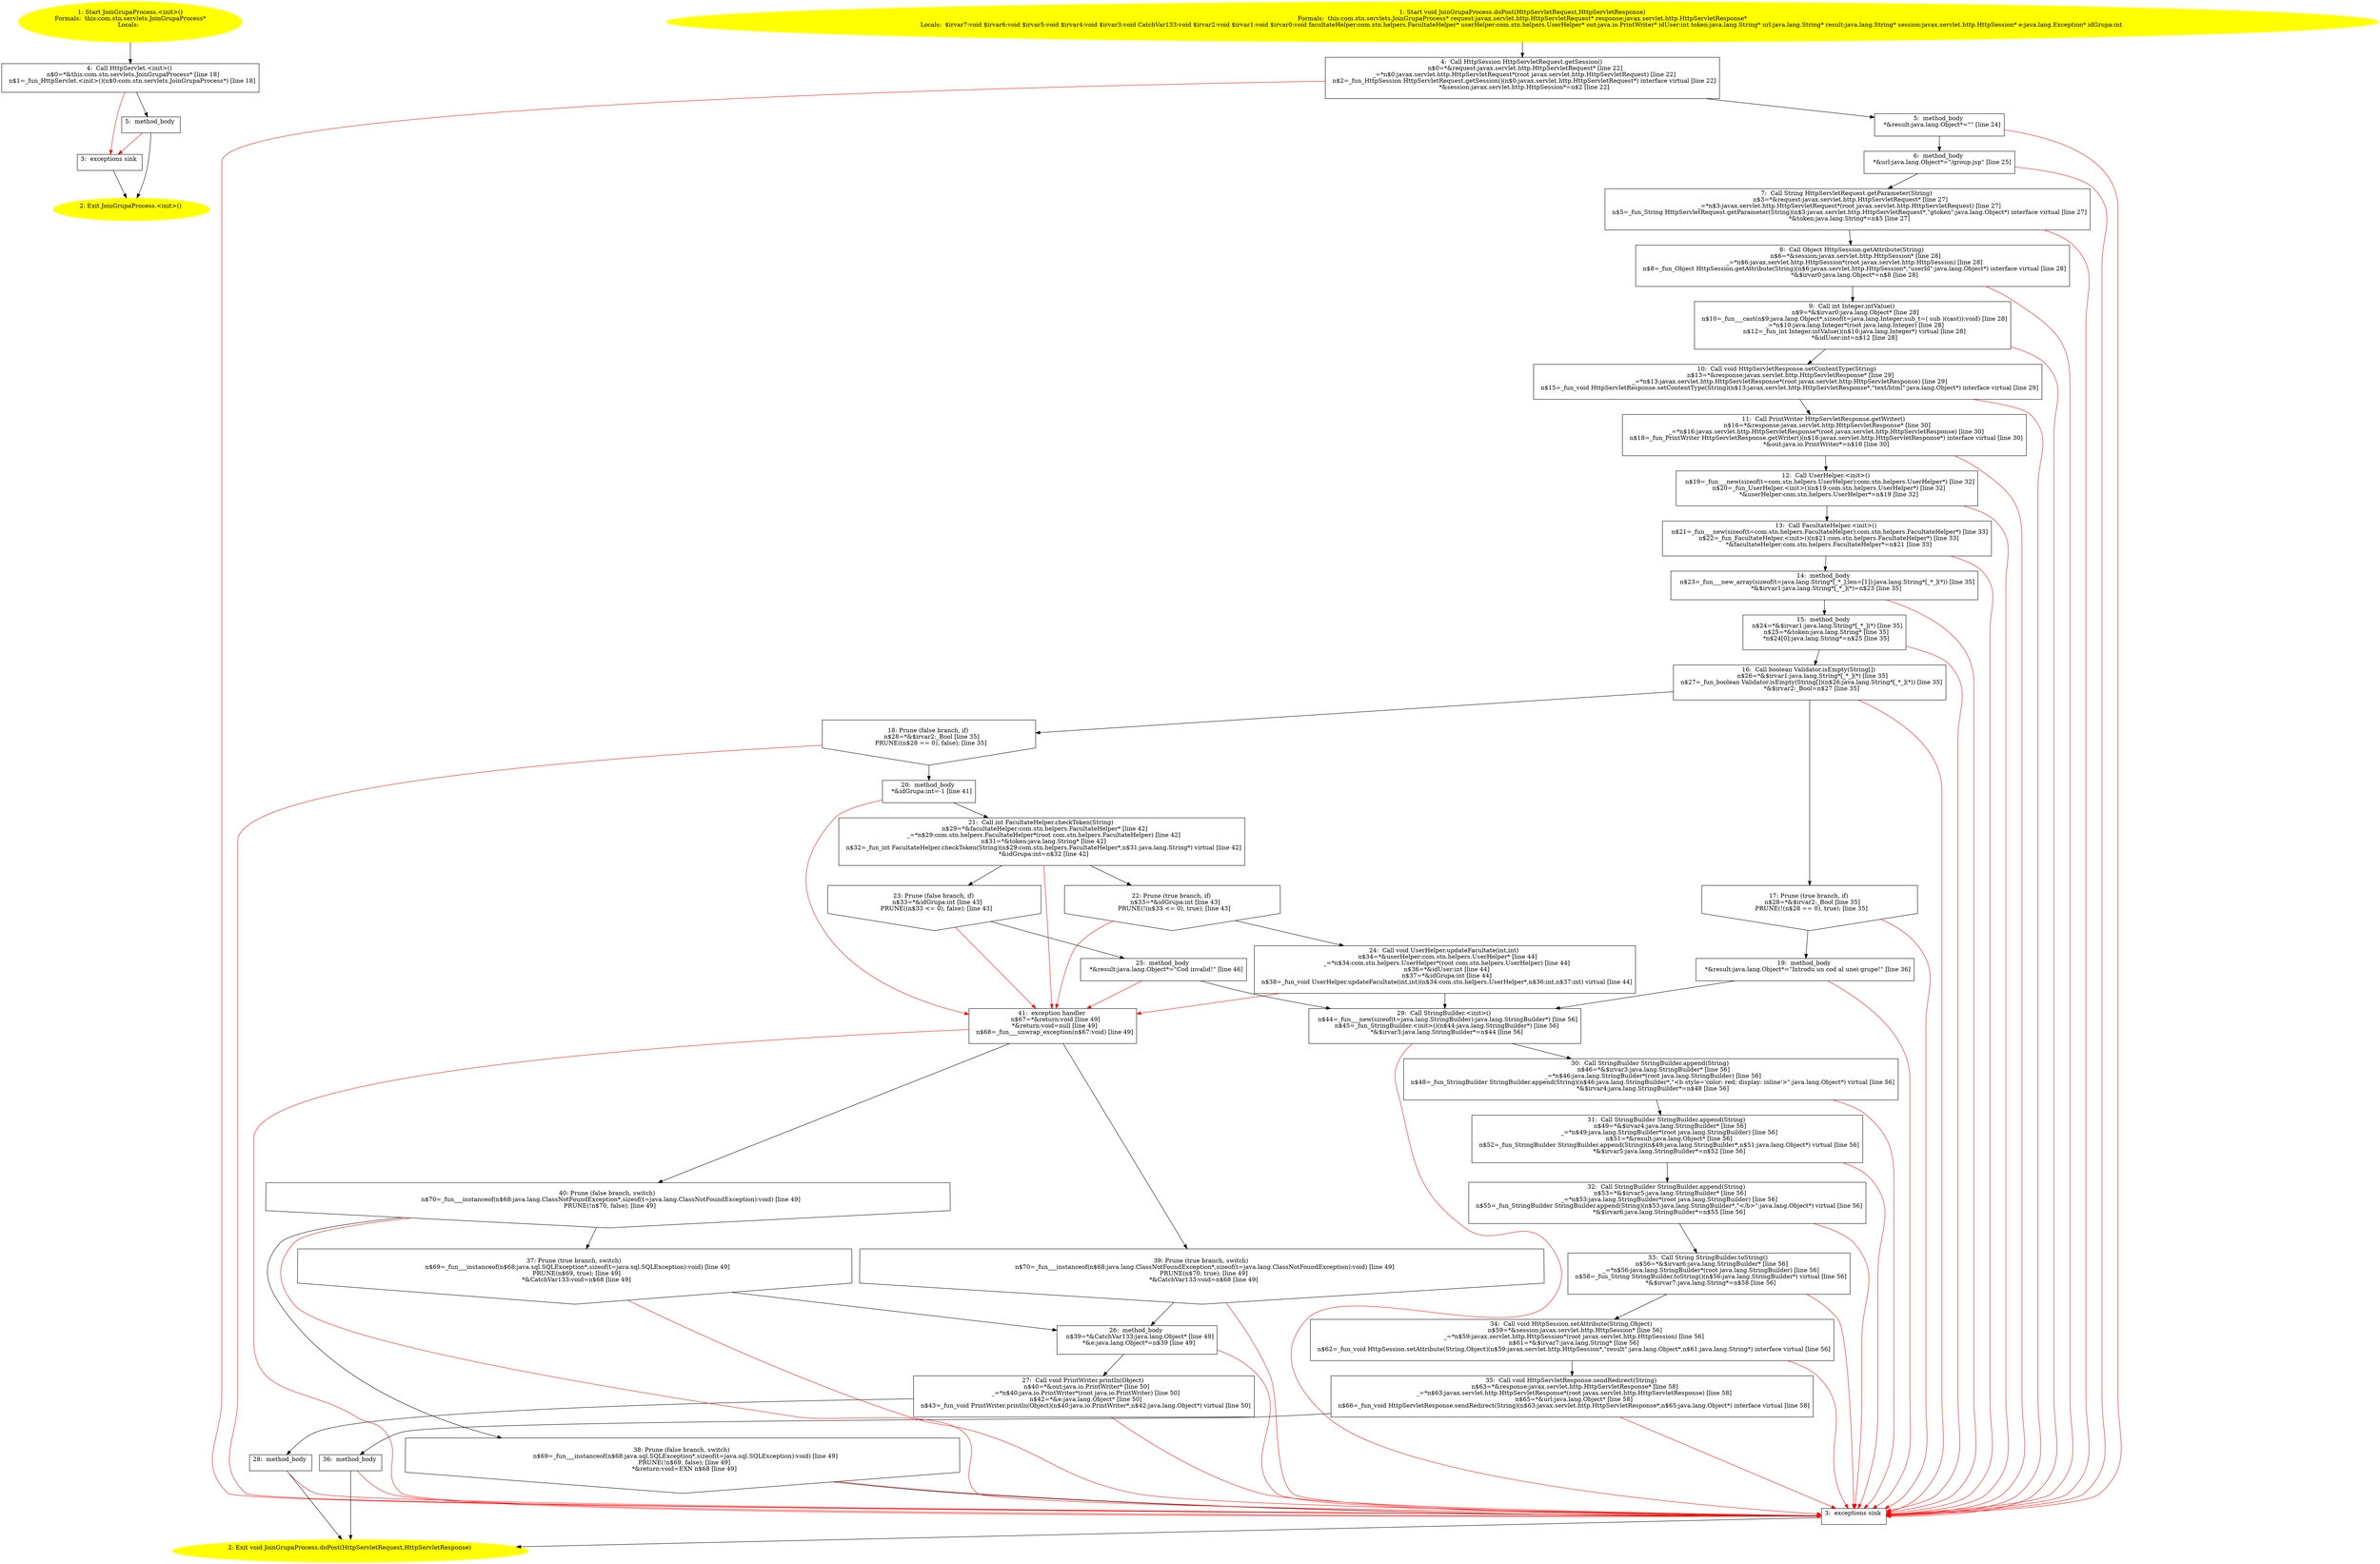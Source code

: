 /* @generated */
digraph cfg {
"com.stn.servlets.JoinGrupaProcess.<init>().9722dc19d4a2c9760e8699258b8330ee_1" [label="1: Start JoinGrupaProcess.<init>()\nFormals:  this:com.stn.servlets.JoinGrupaProcess*\nLocals:  \n  " color=yellow style=filled]
	

	 "com.stn.servlets.JoinGrupaProcess.<init>().9722dc19d4a2c9760e8699258b8330ee_1" -> "com.stn.servlets.JoinGrupaProcess.<init>().9722dc19d4a2c9760e8699258b8330ee_4" ;
"com.stn.servlets.JoinGrupaProcess.<init>().9722dc19d4a2c9760e8699258b8330ee_2" [label="2: Exit JoinGrupaProcess.<init>() \n  " color=yellow style=filled]
	

"com.stn.servlets.JoinGrupaProcess.<init>().9722dc19d4a2c9760e8699258b8330ee_3" [label="3:  exceptions sink \n  " shape="box"]
	

	 "com.stn.servlets.JoinGrupaProcess.<init>().9722dc19d4a2c9760e8699258b8330ee_3" -> "com.stn.servlets.JoinGrupaProcess.<init>().9722dc19d4a2c9760e8699258b8330ee_2" ;
"com.stn.servlets.JoinGrupaProcess.<init>().9722dc19d4a2c9760e8699258b8330ee_4" [label="4:  Call HttpServlet.<init>() \n   n$0=*&this:com.stn.servlets.JoinGrupaProcess* [line 18]\n  n$1=_fun_HttpServlet.<init>()(n$0:com.stn.servlets.JoinGrupaProcess*) [line 18]\n " shape="box"]
	

	 "com.stn.servlets.JoinGrupaProcess.<init>().9722dc19d4a2c9760e8699258b8330ee_4" -> "com.stn.servlets.JoinGrupaProcess.<init>().9722dc19d4a2c9760e8699258b8330ee_5" ;
	 "com.stn.servlets.JoinGrupaProcess.<init>().9722dc19d4a2c9760e8699258b8330ee_4" -> "com.stn.servlets.JoinGrupaProcess.<init>().9722dc19d4a2c9760e8699258b8330ee_3" [color="red" ];
"com.stn.servlets.JoinGrupaProcess.<init>().9722dc19d4a2c9760e8699258b8330ee_5" [label="5:  method_body \n  " shape="box"]
	

	 "com.stn.servlets.JoinGrupaProcess.<init>().9722dc19d4a2c9760e8699258b8330ee_5" -> "com.stn.servlets.JoinGrupaProcess.<init>().9722dc19d4a2c9760e8699258b8330ee_2" ;
	 "com.stn.servlets.JoinGrupaProcess.<init>().9722dc19d4a2c9760e8699258b8330ee_5" -> "com.stn.servlets.JoinGrupaProcess.<init>().9722dc19d4a2c9760e8699258b8330ee_3" [color="red" ];
"com.stn.servlets.JoinGrupaProcess.doPost(javax.servlet.http.HttpServletRequest,javax.servlet.http.Ht.42912bddbc72dedc688ad4ce12a45d74_1" [label="1: Start void JoinGrupaProcess.doPost(HttpServletRequest,HttpServletResponse)\nFormals:  this:com.stn.servlets.JoinGrupaProcess* request:javax.servlet.http.HttpServletRequest* response:javax.servlet.http.HttpServletResponse*\nLocals:  $irvar7:void $irvar6:void $irvar5:void $irvar4:void $irvar3:void CatchVar133:void $irvar2:void $irvar1:void $irvar0:void facultateHelper:com.stn.helpers.FacultateHelper* userHelper:com.stn.helpers.UserHelper* out:java.io.PrintWriter* idUser:int token:java.lang.String* url:java.lang.String* result:java.lang.String* session:javax.servlet.http.HttpSession* e:java.lang.Exception* idGrupa:int \n  " color=yellow style=filled]
	

	 "com.stn.servlets.JoinGrupaProcess.doPost(javax.servlet.http.HttpServletRequest,javax.servlet.http.Ht.42912bddbc72dedc688ad4ce12a45d74_1" -> "com.stn.servlets.JoinGrupaProcess.doPost(javax.servlet.http.HttpServletRequest,javax.servlet.http.Ht.42912bddbc72dedc688ad4ce12a45d74_4" ;
"com.stn.servlets.JoinGrupaProcess.doPost(javax.servlet.http.HttpServletRequest,javax.servlet.http.Ht.42912bddbc72dedc688ad4ce12a45d74_2" [label="2: Exit void JoinGrupaProcess.doPost(HttpServletRequest,HttpServletResponse) \n  " color=yellow style=filled]
	

"com.stn.servlets.JoinGrupaProcess.doPost(javax.servlet.http.HttpServletRequest,javax.servlet.http.Ht.42912bddbc72dedc688ad4ce12a45d74_3" [label="3:  exceptions sink \n  " shape="box"]
	

	 "com.stn.servlets.JoinGrupaProcess.doPost(javax.servlet.http.HttpServletRequest,javax.servlet.http.Ht.42912bddbc72dedc688ad4ce12a45d74_3" -> "com.stn.servlets.JoinGrupaProcess.doPost(javax.servlet.http.HttpServletRequest,javax.servlet.http.Ht.42912bddbc72dedc688ad4ce12a45d74_2" ;
"com.stn.servlets.JoinGrupaProcess.doPost(javax.servlet.http.HttpServletRequest,javax.servlet.http.Ht.42912bddbc72dedc688ad4ce12a45d74_4" [label="4:  Call HttpSession HttpServletRequest.getSession() \n   n$0=*&request:javax.servlet.http.HttpServletRequest* [line 22]\n  _=*n$0:javax.servlet.http.HttpServletRequest*(root javax.servlet.http.HttpServletRequest) [line 22]\n  n$2=_fun_HttpSession HttpServletRequest.getSession()(n$0:javax.servlet.http.HttpServletRequest*) interface virtual [line 22]\n  *&session:javax.servlet.http.HttpSession*=n$2 [line 22]\n " shape="box"]
	

	 "com.stn.servlets.JoinGrupaProcess.doPost(javax.servlet.http.HttpServletRequest,javax.servlet.http.Ht.42912bddbc72dedc688ad4ce12a45d74_4" -> "com.stn.servlets.JoinGrupaProcess.doPost(javax.servlet.http.HttpServletRequest,javax.servlet.http.Ht.42912bddbc72dedc688ad4ce12a45d74_5" ;
	 "com.stn.servlets.JoinGrupaProcess.doPost(javax.servlet.http.HttpServletRequest,javax.servlet.http.Ht.42912bddbc72dedc688ad4ce12a45d74_4" -> "com.stn.servlets.JoinGrupaProcess.doPost(javax.servlet.http.HttpServletRequest,javax.servlet.http.Ht.42912bddbc72dedc688ad4ce12a45d74_3" [color="red" ];
"com.stn.servlets.JoinGrupaProcess.doPost(javax.servlet.http.HttpServletRequest,javax.servlet.http.Ht.42912bddbc72dedc688ad4ce12a45d74_5" [label="5:  method_body \n   *&result:java.lang.Object*=\"\" [line 24]\n " shape="box"]
	

	 "com.stn.servlets.JoinGrupaProcess.doPost(javax.servlet.http.HttpServletRequest,javax.servlet.http.Ht.42912bddbc72dedc688ad4ce12a45d74_5" -> "com.stn.servlets.JoinGrupaProcess.doPost(javax.servlet.http.HttpServletRequest,javax.servlet.http.Ht.42912bddbc72dedc688ad4ce12a45d74_6" ;
	 "com.stn.servlets.JoinGrupaProcess.doPost(javax.servlet.http.HttpServletRequest,javax.servlet.http.Ht.42912bddbc72dedc688ad4ce12a45d74_5" -> "com.stn.servlets.JoinGrupaProcess.doPost(javax.servlet.http.HttpServletRequest,javax.servlet.http.Ht.42912bddbc72dedc688ad4ce12a45d74_3" [color="red" ];
"com.stn.servlets.JoinGrupaProcess.doPost(javax.servlet.http.HttpServletRequest,javax.servlet.http.Ht.42912bddbc72dedc688ad4ce12a45d74_6" [label="6:  method_body \n   *&url:java.lang.Object*=\"/group.jsp\" [line 25]\n " shape="box"]
	

	 "com.stn.servlets.JoinGrupaProcess.doPost(javax.servlet.http.HttpServletRequest,javax.servlet.http.Ht.42912bddbc72dedc688ad4ce12a45d74_6" -> "com.stn.servlets.JoinGrupaProcess.doPost(javax.servlet.http.HttpServletRequest,javax.servlet.http.Ht.42912bddbc72dedc688ad4ce12a45d74_7" ;
	 "com.stn.servlets.JoinGrupaProcess.doPost(javax.servlet.http.HttpServletRequest,javax.servlet.http.Ht.42912bddbc72dedc688ad4ce12a45d74_6" -> "com.stn.servlets.JoinGrupaProcess.doPost(javax.servlet.http.HttpServletRequest,javax.servlet.http.Ht.42912bddbc72dedc688ad4ce12a45d74_3" [color="red" ];
"com.stn.servlets.JoinGrupaProcess.doPost(javax.servlet.http.HttpServletRequest,javax.servlet.http.Ht.42912bddbc72dedc688ad4ce12a45d74_7" [label="7:  Call String HttpServletRequest.getParameter(String) \n   n$3=*&request:javax.servlet.http.HttpServletRequest* [line 27]\n  _=*n$3:javax.servlet.http.HttpServletRequest*(root javax.servlet.http.HttpServletRequest) [line 27]\n  n$5=_fun_String HttpServletRequest.getParameter(String)(n$3:javax.servlet.http.HttpServletRequest*,\"gtoken\":java.lang.Object*) interface virtual [line 27]\n  *&token:java.lang.String*=n$5 [line 27]\n " shape="box"]
	

	 "com.stn.servlets.JoinGrupaProcess.doPost(javax.servlet.http.HttpServletRequest,javax.servlet.http.Ht.42912bddbc72dedc688ad4ce12a45d74_7" -> "com.stn.servlets.JoinGrupaProcess.doPost(javax.servlet.http.HttpServletRequest,javax.servlet.http.Ht.42912bddbc72dedc688ad4ce12a45d74_8" ;
	 "com.stn.servlets.JoinGrupaProcess.doPost(javax.servlet.http.HttpServletRequest,javax.servlet.http.Ht.42912bddbc72dedc688ad4ce12a45d74_7" -> "com.stn.servlets.JoinGrupaProcess.doPost(javax.servlet.http.HttpServletRequest,javax.servlet.http.Ht.42912bddbc72dedc688ad4ce12a45d74_3" [color="red" ];
"com.stn.servlets.JoinGrupaProcess.doPost(javax.servlet.http.HttpServletRequest,javax.servlet.http.Ht.42912bddbc72dedc688ad4ce12a45d74_8" [label="8:  Call Object HttpSession.getAttribute(String) \n   n$6=*&session:javax.servlet.http.HttpSession* [line 28]\n  _=*n$6:javax.servlet.http.HttpSession*(root javax.servlet.http.HttpSession) [line 28]\n  n$8=_fun_Object HttpSession.getAttribute(String)(n$6:javax.servlet.http.HttpSession*,\"userId\":java.lang.Object*) interface virtual [line 28]\n  *&$irvar0:java.lang.Object*=n$8 [line 28]\n " shape="box"]
	

	 "com.stn.servlets.JoinGrupaProcess.doPost(javax.servlet.http.HttpServletRequest,javax.servlet.http.Ht.42912bddbc72dedc688ad4ce12a45d74_8" -> "com.stn.servlets.JoinGrupaProcess.doPost(javax.servlet.http.HttpServletRequest,javax.servlet.http.Ht.42912bddbc72dedc688ad4ce12a45d74_9" ;
	 "com.stn.servlets.JoinGrupaProcess.doPost(javax.servlet.http.HttpServletRequest,javax.servlet.http.Ht.42912bddbc72dedc688ad4ce12a45d74_8" -> "com.stn.servlets.JoinGrupaProcess.doPost(javax.servlet.http.HttpServletRequest,javax.servlet.http.Ht.42912bddbc72dedc688ad4ce12a45d74_3" [color="red" ];
"com.stn.servlets.JoinGrupaProcess.doPost(javax.servlet.http.HttpServletRequest,javax.servlet.http.Ht.42912bddbc72dedc688ad4ce12a45d74_9" [label="9:  Call int Integer.intValue() \n   n$9=*&$irvar0:java.lang.Object* [line 28]\n  n$10=_fun___cast(n$9:java.lang.Object*,sizeof(t=java.lang.Integer;sub_t=( sub )(cast)):void) [line 28]\n  _=*n$10:java.lang.Integer*(root java.lang.Integer) [line 28]\n  n$12=_fun_int Integer.intValue()(n$10:java.lang.Integer*) virtual [line 28]\n  *&idUser:int=n$12 [line 28]\n " shape="box"]
	

	 "com.stn.servlets.JoinGrupaProcess.doPost(javax.servlet.http.HttpServletRequest,javax.servlet.http.Ht.42912bddbc72dedc688ad4ce12a45d74_9" -> "com.stn.servlets.JoinGrupaProcess.doPost(javax.servlet.http.HttpServletRequest,javax.servlet.http.Ht.42912bddbc72dedc688ad4ce12a45d74_10" ;
	 "com.stn.servlets.JoinGrupaProcess.doPost(javax.servlet.http.HttpServletRequest,javax.servlet.http.Ht.42912bddbc72dedc688ad4ce12a45d74_9" -> "com.stn.servlets.JoinGrupaProcess.doPost(javax.servlet.http.HttpServletRequest,javax.servlet.http.Ht.42912bddbc72dedc688ad4ce12a45d74_3" [color="red" ];
"com.stn.servlets.JoinGrupaProcess.doPost(javax.servlet.http.HttpServletRequest,javax.servlet.http.Ht.42912bddbc72dedc688ad4ce12a45d74_10" [label="10:  Call void HttpServletResponse.setContentType(String) \n   n$13=*&response:javax.servlet.http.HttpServletResponse* [line 29]\n  _=*n$13:javax.servlet.http.HttpServletResponse*(root javax.servlet.http.HttpServletResponse) [line 29]\n  n$15=_fun_void HttpServletResponse.setContentType(String)(n$13:javax.servlet.http.HttpServletResponse*,\"text/html\":java.lang.Object*) interface virtual [line 29]\n " shape="box"]
	

	 "com.stn.servlets.JoinGrupaProcess.doPost(javax.servlet.http.HttpServletRequest,javax.servlet.http.Ht.42912bddbc72dedc688ad4ce12a45d74_10" -> "com.stn.servlets.JoinGrupaProcess.doPost(javax.servlet.http.HttpServletRequest,javax.servlet.http.Ht.42912bddbc72dedc688ad4ce12a45d74_11" ;
	 "com.stn.servlets.JoinGrupaProcess.doPost(javax.servlet.http.HttpServletRequest,javax.servlet.http.Ht.42912bddbc72dedc688ad4ce12a45d74_10" -> "com.stn.servlets.JoinGrupaProcess.doPost(javax.servlet.http.HttpServletRequest,javax.servlet.http.Ht.42912bddbc72dedc688ad4ce12a45d74_3" [color="red" ];
"com.stn.servlets.JoinGrupaProcess.doPost(javax.servlet.http.HttpServletRequest,javax.servlet.http.Ht.42912bddbc72dedc688ad4ce12a45d74_11" [label="11:  Call PrintWriter HttpServletResponse.getWriter() \n   n$16=*&response:javax.servlet.http.HttpServletResponse* [line 30]\n  _=*n$16:javax.servlet.http.HttpServletResponse*(root javax.servlet.http.HttpServletResponse) [line 30]\n  n$18=_fun_PrintWriter HttpServletResponse.getWriter()(n$16:javax.servlet.http.HttpServletResponse*) interface virtual [line 30]\n  *&out:java.io.PrintWriter*=n$18 [line 30]\n " shape="box"]
	

	 "com.stn.servlets.JoinGrupaProcess.doPost(javax.servlet.http.HttpServletRequest,javax.servlet.http.Ht.42912bddbc72dedc688ad4ce12a45d74_11" -> "com.stn.servlets.JoinGrupaProcess.doPost(javax.servlet.http.HttpServletRequest,javax.servlet.http.Ht.42912bddbc72dedc688ad4ce12a45d74_12" ;
	 "com.stn.servlets.JoinGrupaProcess.doPost(javax.servlet.http.HttpServletRequest,javax.servlet.http.Ht.42912bddbc72dedc688ad4ce12a45d74_11" -> "com.stn.servlets.JoinGrupaProcess.doPost(javax.servlet.http.HttpServletRequest,javax.servlet.http.Ht.42912bddbc72dedc688ad4ce12a45d74_3" [color="red" ];
"com.stn.servlets.JoinGrupaProcess.doPost(javax.servlet.http.HttpServletRequest,javax.servlet.http.Ht.42912bddbc72dedc688ad4ce12a45d74_12" [label="12:  Call UserHelper.<init>() \n   n$19=_fun___new(sizeof(t=com.stn.helpers.UserHelper):com.stn.helpers.UserHelper*) [line 32]\n  n$20=_fun_UserHelper.<init>()(n$19:com.stn.helpers.UserHelper*) [line 32]\n  *&userHelper:com.stn.helpers.UserHelper*=n$19 [line 32]\n " shape="box"]
	

	 "com.stn.servlets.JoinGrupaProcess.doPost(javax.servlet.http.HttpServletRequest,javax.servlet.http.Ht.42912bddbc72dedc688ad4ce12a45d74_12" -> "com.stn.servlets.JoinGrupaProcess.doPost(javax.servlet.http.HttpServletRequest,javax.servlet.http.Ht.42912bddbc72dedc688ad4ce12a45d74_13" ;
	 "com.stn.servlets.JoinGrupaProcess.doPost(javax.servlet.http.HttpServletRequest,javax.servlet.http.Ht.42912bddbc72dedc688ad4ce12a45d74_12" -> "com.stn.servlets.JoinGrupaProcess.doPost(javax.servlet.http.HttpServletRequest,javax.servlet.http.Ht.42912bddbc72dedc688ad4ce12a45d74_3" [color="red" ];
"com.stn.servlets.JoinGrupaProcess.doPost(javax.servlet.http.HttpServletRequest,javax.servlet.http.Ht.42912bddbc72dedc688ad4ce12a45d74_13" [label="13:  Call FacultateHelper.<init>() \n   n$21=_fun___new(sizeof(t=com.stn.helpers.FacultateHelper):com.stn.helpers.FacultateHelper*) [line 33]\n  n$22=_fun_FacultateHelper.<init>()(n$21:com.stn.helpers.FacultateHelper*) [line 33]\n  *&facultateHelper:com.stn.helpers.FacultateHelper*=n$21 [line 33]\n " shape="box"]
	

	 "com.stn.servlets.JoinGrupaProcess.doPost(javax.servlet.http.HttpServletRequest,javax.servlet.http.Ht.42912bddbc72dedc688ad4ce12a45d74_13" -> "com.stn.servlets.JoinGrupaProcess.doPost(javax.servlet.http.HttpServletRequest,javax.servlet.http.Ht.42912bddbc72dedc688ad4ce12a45d74_14" ;
	 "com.stn.servlets.JoinGrupaProcess.doPost(javax.servlet.http.HttpServletRequest,javax.servlet.http.Ht.42912bddbc72dedc688ad4ce12a45d74_13" -> "com.stn.servlets.JoinGrupaProcess.doPost(javax.servlet.http.HttpServletRequest,javax.servlet.http.Ht.42912bddbc72dedc688ad4ce12a45d74_3" [color="red" ];
"com.stn.servlets.JoinGrupaProcess.doPost(javax.servlet.http.HttpServletRequest,javax.servlet.http.Ht.42912bddbc72dedc688ad4ce12a45d74_14" [label="14:  method_body \n   n$23=_fun___new_array(sizeof(t=java.lang.String*[_*_];len=[1]):java.lang.String*[_*_](*)) [line 35]\n  *&$irvar1:java.lang.String*[_*_](*)=n$23 [line 35]\n " shape="box"]
	

	 "com.stn.servlets.JoinGrupaProcess.doPost(javax.servlet.http.HttpServletRequest,javax.servlet.http.Ht.42912bddbc72dedc688ad4ce12a45d74_14" -> "com.stn.servlets.JoinGrupaProcess.doPost(javax.servlet.http.HttpServletRequest,javax.servlet.http.Ht.42912bddbc72dedc688ad4ce12a45d74_15" ;
	 "com.stn.servlets.JoinGrupaProcess.doPost(javax.servlet.http.HttpServletRequest,javax.servlet.http.Ht.42912bddbc72dedc688ad4ce12a45d74_14" -> "com.stn.servlets.JoinGrupaProcess.doPost(javax.servlet.http.HttpServletRequest,javax.servlet.http.Ht.42912bddbc72dedc688ad4ce12a45d74_3" [color="red" ];
"com.stn.servlets.JoinGrupaProcess.doPost(javax.servlet.http.HttpServletRequest,javax.servlet.http.Ht.42912bddbc72dedc688ad4ce12a45d74_15" [label="15:  method_body \n   n$24=*&$irvar1:java.lang.String*[_*_](*) [line 35]\n  n$25=*&token:java.lang.String* [line 35]\n  *n$24[0]:java.lang.String*=n$25 [line 35]\n " shape="box"]
	

	 "com.stn.servlets.JoinGrupaProcess.doPost(javax.servlet.http.HttpServletRequest,javax.servlet.http.Ht.42912bddbc72dedc688ad4ce12a45d74_15" -> "com.stn.servlets.JoinGrupaProcess.doPost(javax.servlet.http.HttpServletRequest,javax.servlet.http.Ht.42912bddbc72dedc688ad4ce12a45d74_16" ;
	 "com.stn.servlets.JoinGrupaProcess.doPost(javax.servlet.http.HttpServletRequest,javax.servlet.http.Ht.42912bddbc72dedc688ad4ce12a45d74_15" -> "com.stn.servlets.JoinGrupaProcess.doPost(javax.servlet.http.HttpServletRequest,javax.servlet.http.Ht.42912bddbc72dedc688ad4ce12a45d74_3" [color="red" ];
"com.stn.servlets.JoinGrupaProcess.doPost(javax.servlet.http.HttpServletRequest,javax.servlet.http.Ht.42912bddbc72dedc688ad4ce12a45d74_16" [label="16:  Call boolean Validator.isEmpty(String[]) \n   n$26=*&$irvar1:java.lang.String*[_*_](*) [line 35]\n  n$27=_fun_boolean Validator.isEmpty(String[])(n$26:java.lang.String*[_*_](*)) [line 35]\n  *&$irvar2:_Bool=n$27 [line 35]\n " shape="box"]
	

	 "com.stn.servlets.JoinGrupaProcess.doPost(javax.servlet.http.HttpServletRequest,javax.servlet.http.Ht.42912bddbc72dedc688ad4ce12a45d74_16" -> "com.stn.servlets.JoinGrupaProcess.doPost(javax.servlet.http.HttpServletRequest,javax.servlet.http.Ht.42912bddbc72dedc688ad4ce12a45d74_17" ;
	 "com.stn.servlets.JoinGrupaProcess.doPost(javax.servlet.http.HttpServletRequest,javax.servlet.http.Ht.42912bddbc72dedc688ad4ce12a45d74_16" -> "com.stn.servlets.JoinGrupaProcess.doPost(javax.servlet.http.HttpServletRequest,javax.servlet.http.Ht.42912bddbc72dedc688ad4ce12a45d74_18" ;
	 "com.stn.servlets.JoinGrupaProcess.doPost(javax.servlet.http.HttpServletRequest,javax.servlet.http.Ht.42912bddbc72dedc688ad4ce12a45d74_16" -> "com.stn.servlets.JoinGrupaProcess.doPost(javax.servlet.http.HttpServletRequest,javax.servlet.http.Ht.42912bddbc72dedc688ad4ce12a45d74_3" [color="red" ];
"com.stn.servlets.JoinGrupaProcess.doPost(javax.servlet.http.HttpServletRequest,javax.servlet.http.Ht.42912bddbc72dedc688ad4ce12a45d74_17" [label="17: Prune (true branch, if) \n   n$28=*&$irvar2:_Bool [line 35]\n  PRUNE(!(n$28 == 0), true); [line 35]\n " shape="invhouse"]
	

	 "com.stn.servlets.JoinGrupaProcess.doPost(javax.servlet.http.HttpServletRequest,javax.servlet.http.Ht.42912bddbc72dedc688ad4ce12a45d74_17" -> "com.stn.servlets.JoinGrupaProcess.doPost(javax.servlet.http.HttpServletRequest,javax.servlet.http.Ht.42912bddbc72dedc688ad4ce12a45d74_19" ;
	 "com.stn.servlets.JoinGrupaProcess.doPost(javax.servlet.http.HttpServletRequest,javax.servlet.http.Ht.42912bddbc72dedc688ad4ce12a45d74_17" -> "com.stn.servlets.JoinGrupaProcess.doPost(javax.servlet.http.HttpServletRequest,javax.servlet.http.Ht.42912bddbc72dedc688ad4ce12a45d74_3" [color="red" ];
"com.stn.servlets.JoinGrupaProcess.doPost(javax.servlet.http.HttpServletRequest,javax.servlet.http.Ht.42912bddbc72dedc688ad4ce12a45d74_18" [label="18: Prune (false branch, if) \n   n$28=*&$irvar2:_Bool [line 35]\n  PRUNE((n$28 == 0), false); [line 35]\n " shape="invhouse"]
	

	 "com.stn.servlets.JoinGrupaProcess.doPost(javax.servlet.http.HttpServletRequest,javax.servlet.http.Ht.42912bddbc72dedc688ad4ce12a45d74_18" -> "com.stn.servlets.JoinGrupaProcess.doPost(javax.servlet.http.HttpServletRequest,javax.servlet.http.Ht.42912bddbc72dedc688ad4ce12a45d74_20" ;
	 "com.stn.servlets.JoinGrupaProcess.doPost(javax.servlet.http.HttpServletRequest,javax.servlet.http.Ht.42912bddbc72dedc688ad4ce12a45d74_18" -> "com.stn.servlets.JoinGrupaProcess.doPost(javax.servlet.http.HttpServletRequest,javax.servlet.http.Ht.42912bddbc72dedc688ad4ce12a45d74_3" [color="red" ];
"com.stn.servlets.JoinGrupaProcess.doPost(javax.servlet.http.HttpServletRequest,javax.servlet.http.Ht.42912bddbc72dedc688ad4ce12a45d74_19" [label="19:  method_body \n   *&result:java.lang.Object*=\"Introdu un cod al unei grupe!\" [line 36]\n " shape="box"]
	

	 "com.stn.servlets.JoinGrupaProcess.doPost(javax.servlet.http.HttpServletRequest,javax.servlet.http.Ht.42912bddbc72dedc688ad4ce12a45d74_19" -> "com.stn.servlets.JoinGrupaProcess.doPost(javax.servlet.http.HttpServletRequest,javax.servlet.http.Ht.42912bddbc72dedc688ad4ce12a45d74_29" ;
	 "com.stn.servlets.JoinGrupaProcess.doPost(javax.servlet.http.HttpServletRequest,javax.servlet.http.Ht.42912bddbc72dedc688ad4ce12a45d74_19" -> "com.stn.servlets.JoinGrupaProcess.doPost(javax.servlet.http.HttpServletRequest,javax.servlet.http.Ht.42912bddbc72dedc688ad4ce12a45d74_3" [color="red" ];
"com.stn.servlets.JoinGrupaProcess.doPost(javax.servlet.http.HttpServletRequest,javax.servlet.http.Ht.42912bddbc72dedc688ad4ce12a45d74_20" [label="20:  method_body \n   *&idGrupa:int=-1 [line 41]\n " shape="box"]
	

	 "com.stn.servlets.JoinGrupaProcess.doPost(javax.servlet.http.HttpServletRequest,javax.servlet.http.Ht.42912bddbc72dedc688ad4ce12a45d74_20" -> "com.stn.servlets.JoinGrupaProcess.doPost(javax.servlet.http.HttpServletRequest,javax.servlet.http.Ht.42912bddbc72dedc688ad4ce12a45d74_21" ;
	 "com.stn.servlets.JoinGrupaProcess.doPost(javax.servlet.http.HttpServletRequest,javax.servlet.http.Ht.42912bddbc72dedc688ad4ce12a45d74_20" -> "com.stn.servlets.JoinGrupaProcess.doPost(javax.servlet.http.HttpServletRequest,javax.servlet.http.Ht.42912bddbc72dedc688ad4ce12a45d74_41" [color="red" ];
"com.stn.servlets.JoinGrupaProcess.doPost(javax.servlet.http.HttpServletRequest,javax.servlet.http.Ht.42912bddbc72dedc688ad4ce12a45d74_21" [label="21:  Call int FacultateHelper.checkToken(String) \n   n$29=*&facultateHelper:com.stn.helpers.FacultateHelper* [line 42]\n  _=*n$29:com.stn.helpers.FacultateHelper*(root com.stn.helpers.FacultateHelper) [line 42]\n  n$31=*&token:java.lang.String* [line 42]\n  n$32=_fun_int FacultateHelper.checkToken(String)(n$29:com.stn.helpers.FacultateHelper*,n$31:java.lang.String*) virtual [line 42]\n  *&idGrupa:int=n$32 [line 42]\n " shape="box"]
	

	 "com.stn.servlets.JoinGrupaProcess.doPost(javax.servlet.http.HttpServletRequest,javax.servlet.http.Ht.42912bddbc72dedc688ad4ce12a45d74_21" -> "com.stn.servlets.JoinGrupaProcess.doPost(javax.servlet.http.HttpServletRequest,javax.servlet.http.Ht.42912bddbc72dedc688ad4ce12a45d74_22" ;
	 "com.stn.servlets.JoinGrupaProcess.doPost(javax.servlet.http.HttpServletRequest,javax.servlet.http.Ht.42912bddbc72dedc688ad4ce12a45d74_21" -> "com.stn.servlets.JoinGrupaProcess.doPost(javax.servlet.http.HttpServletRequest,javax.servlet.http.Ht.42912bddbc72dedc688ad4ce12a45d74_23" ;
	 "com.stn.servlets.JoinGrupaProcess.doPost(javax.servlet.http.HttpServletRequest,javax.servlet.http.Ht.42912bddbc72dedc688ad4ce12a45d74_21" -> "com.stn.servlets.JoinGrupaProcess.doPost(javax.servlet.http.HttpServletRequest,javax.servlet.http.Ht.42912bddbc72dedc688ad4ce12a45d74_41" [color="red" ];
"com.stn.servlets.JoinGrupaProcess.doPost(javax.servlet.http.HttpServletRequest,javax.servlet.http.Ht.42912bddbc72dedc688ad4ce12a45d74_22" [label="22: Prune (true branch, if) \n   n$33=*&idGrupa:int [line 43]\n  PRUNE(!(n$33 <= 0), true); [line 43]\n " shape="invhouse"]
	

	 "com.stn.servlets.JoinGrupaProcess.doPost(javax.servlet.http.HttpServletRequest,javax.servlet.http.Ht.42912bddbc72dedc688ad4ce12a45d74_22" -> "com.stn.servlets.JoinGrupaProcess.doPost(javax.servlet.http.HttpServletRequest,javax.servlet.http.Ht.42912bddbc72dedc688ad4ce12a45d74_24" ;
	 "com.stn.servlets.JoinGrupaProcess.doPost(javax.servlet.http.HttpServletRequest,javax.servlet.http.Ht.42912bddbc72dedc688ad4ce12a45d74_22" -> "com.stn.servlets.JoinGrupaProcess.doPost(javax.servlet.http.HttpServletRequest,javax.servlet.http.Ht.42912bddbc72dedc688ad4ce12a45d74_41" [color="red" ];
"com.stn.servlets.JoinGrupaProcess.doPost(javax.servlet.http.HttpServletRequest,javax.servlet.http.Ht.42912bddbc72dedc688ad4ce12a45d74_23" [label="23: Prune (false branch, if) \n   n$33=*&idGrupa:int [line 43]\n  PRUNE((n$33 <= 0), false); [line 43]\n " shape="invhouse"]
	

	 "com.stn.servlets.JoinGrupaProcess.doPost(javax.servlet.http.HttpServletRequest,javax.servlet.http.Ht.42912bddbc72dedc688ad4ce12a45d74_23" -> "com.stn.servlets.JoinGrupaProcess.doPost(javax.servlet.http.HttpServletRequest,javax.servlet.http.Ht.42912bddbc72dedc688ad4ce12a45d74_25" ;
	 "com.stn.servlets.JoinGrupaProcess.doPost(javax.servlet.http.HttpServletRequest,javax.servlet.http.Ht.42912bddbc72dedc688ad4ce12a45d74_23" -> "com.stn.servlets.JoinGrupaProcess.doPost(javax.servlet.http.HttpServletRequest,javax.servlet.http.Ht.42912bddbc72dedc688ad4ce12a45d74_41" [color="red" ];
"com.stn.servlets.JoinGrupaProcess.doPost(javax.servlet.http.HttpServletRequest,javax.servlet.http.Ht.42912bddbc72dedc688ad4ce12a45d74_24" [label="24:  Call void UserHelper.updateFacultate(int,int) \n   n$34=*&userHelper:com.stn.helpers.UserHelper* [line 44]\n  _=*n$34:com.stn.helpers.UserHelper*(root com.stn.helpers.UserHelper) [line 44]\n  n$36=*&idUser:int [line 44]\n  n$37=*&idGrupa:int [line 44]\n  n$38=_fun_void UserHelper.updateFacultate(int,int)(n$34:com.stn.helpers.UserHelper*,n$36:int,n$37:int) virtual [line 44]\n " shape="box"]
	

	 "com.stn.servlets.JoinGrupaProcess.doPost(javax.servlet.http.HttpServletRequest,javax.servlet.http.Ht.42912bddbc72dedc688ad4ce12a45d74_24" -> "com.stn.servlets.JoinGrupaProcess.doPost(javax.servlet.http.HttpServletRequest,javax.servlet.http.Ht.42912bddbc72dedc688ad4ce12a45d74_29" ;
	 "com.stn.servlets.JoinGrupaProcess.doPost(javax.servlet.http.HttpServletRequest,javax.servlet.http.Ht.42912bddbc72dedc688ad4ce12a45d74_24" -> "com.stn.servlets.JoinGrupaProcess.doPost(javax.servlet.http.HttpServletRequest,javax.servlet.http.Ht.42912bddbc72dedc688ad4ce12a45d74_41" [color="red" ];
"com.stn.servlets.JoinGrupaProcess.doPost(javax.servlet.http.HttpServletRequest,javax.servlet.http.Ht.42912bddbc72dedc688ad4ce12a45d74_25" [label="25:  method_body \n   *&result:java.lang.Object*=\"Cod invalid!\" [line 46]\n " shape="box"]
	

	 "com.stn.servlets.JoinGrupaProcess.doPost(javax.servlet.http.HttpServletRequest,javax.servlet.http.Ht.42912bddbc72dedc688ad4ce12a45d74_25" -> "com.stn.servlets.JoinGrupaProcess.doPost(javax.servlet.http.HttpServletRequest,javax.servlet.http.Ht.42912bddbc72dedc688ad4ce12a45d74_29" ;
	 "com.stn.servlets.JoinGrupaProcess.doPost(javax.servlet.http.HttpServletRequest,javax.servlet.http.Ht.42912bddbc72dedc688ad4ce12a45d74_25" -> "com.stn.servlets.JoinGrupaProcess.doPost(javax.servlet.http.HttpServletRequest,javax.servlet.http.Ht.42912bddbc72dedc688ad4ce12a45d74_41" [color="red" ];
"com.stn.servlets.JoinGrupaProcess.doPost(javax.servlet.http.HttpServletRequest,javax.servlet.http.Ht.42912bddbc72dedc688ad4ce12a45d74_26" [label="26:  method_body \n   n$39=*&CatchVar133:java.lang.Object* [line 49]\n  *&e:java.lang.Object*=n$39 [line 49]\n " shape="box"]
	

	 "com.stn.servlets.JoinGrupaProcess.doPost(javax.servlet.http.HttpServletRequest,javax.servlet.http.Ht.42912bddbc72dedc688ad4ce12a45d74_26" -> "com.stn.servlets.JoinGrupaProcess.doPost(javax.servlet.http.HttpServletRequest,javax.servlet.http.Ht.42912bddbc72dedc688ad4ce12a45d74_27" ;
	 "com.stn.servlets.JoinGrupaProcess.doPost(javax.servlet.http.HttpServletRequest,javax.servlet.http.Ht.42912bddbc72dedc688ad4ce12a45d74_26" -> "com.stn.servlets.JoinGrupaProcess.doPost(javax.servlet.http.HttpServletRequest,javax.servlet.http.Ht.42912bddbc72dedc688ad4ce12a45d74_3" [color="red" ];
"com.stn.servlets.JoinGrupaProcess.doPost(javax.servlet.http.HttpServletRequest,javax.servlet.http.Ht.42912bddbc72dedc688ad4ce12a45d74_27" [label="27:  Call void PrintWriter.println(Object) \n   n$40=*&out:java.io.PrintWriter* [line 50]\n  _=*n$40:java.io.PrintWriter*(root java.io.PrintWriter) [line 50]\n  n$42=*&e:java.lang.Object* [line 50]\n  n$43=_fun_void PrintWriter.println(Object)(n$40:java.io.PrintWriter*,n$42:java.lang.Object*) virtual [line 50]\n " shape="box"]
	

	 "com.stn.servlets.JoinGrupaProcess.doPost(javax.servlet.http.HttpServletRequest,javax.servlet.http.Ht.42912bddbc72dedc688ad4ce12a45d74_27" -> "com.stn.servlets.JoinGrupaProcess.doPost(javax.servlet.http.HttpServletRequest,javax.servlet.http.Ht.42912bddbc72dedc688ad4ce12a45d74_28" ;
	 "com.stn.servlets.JoinGrupaProcess.doPost(javax.servlet.http.HttpServletRequest,javax.servlet.http.Ht.42912bddbc72dedc688ad4ce12a45d74_27" -> "com.stn.servlets.JoinGrupaProcess.doPost(javax.servlet.http.HttpServletRequest,javax.servlet.http.Ht.42912bddbc72dedc688ad4ce12a45d74_3" [color="red" ];
"com.stn.servlets.JoinGrupaProcess.doPost(javax.servlet.http.HttpServletRequest,javax.servlet.http.Ht.42912bddbc72dedc688ad4ce12a45d74_28" [label="28:  method_body \n  " shape="box"]
	

	 "com.stn.servlets.JoinGrupaProcess.doPost(javax.servlet.http.HttpServletRequest,javax.servlet.http.Ht.42912bddbc72dedc688ad4ce12a45d74_28" -> "com.stn.servlets.JoinGrupaProcess.doPost(javax.servlet.http.HttpServletRequest,javax.servlet.http.Ht.42912bddbc72dedc688ad4ce12a45d74_2" ;
	 "com.stn.servlets.JoinGrupaProcess.doPost(javax.servlet.http.HttpServletRequest,javax.servlet.http.Ht.42912bddbc72dedc688ad4ce12a45d74_28" -> "com.stn.servlets.JoinGrupaProcess.doPost(javax.servlet.http.HttpServletRequest,javax.servlet.http.Ht.42912bddbc72dedc688ad4ce12a45d74_3" [color="red" ];
"com.stn.servlets.JoinGrupaProcess.doPost(javax.servlet.http.HttpServletRequest,javax.servlet.http.Ht.42912bddbc72dedc688ad4ce12a45d74_29" [label="29:  Call StringBuilder.<init>() \n   n$44=_fun___new(sizeof(t=java.lang.StringBuilder):java.lang.StringBuilder*) [line 56]\n  n$45=_fun_StringBuilder.<init>()(n$44:java.lang.StringBuilder*) [line 56]\n  *&$irvar3:java.lang.StringBuilder*=n$44 [line 56]\n " shape="box"]
	

	 "com.stn.servlets.JoinGrupaProcess.doPost(javax.servlet.http.HttpServletRequest,javax.servlet.http.Ht.42912bddbc72dedc688ad4ce12a45d74_29" -> "com.stn.servlets.JoinGrupaProcess.doPost(javax.servlet.http.HttpServletRequest,javax.servlet.http.Ht.42912bddbc72dedc688ad4ce12a45d74_30" ;
	 "com.stn.servlets.JoinGrupaProcess.doPost(javax.servlet.http.HttpServletRequest,javax.servlet.http.Ht.42912bddbc72dedc688ad4ce12a45d74_29" -> "com.stn.servlets.JoinGrupaProcess.doPost(javax.servlet.http.HttpServletRequest,javax.servlet.http.Ht.42912bddbc72dedc688ad4ce12a45d74_3" [color="red" ];
"com.stn.servlets.JoinGrupaProcess.doPost(javax.servlet.http.HttpServletRequest,javax.servlet.http.Ht.42912bddbc72dedc688ad4ce12a45d74_30" [label="30:  Call StringBuilder StringBuilder.append(String) \n   n$46=*&$irvar3:java.lang.StringBuilder* [line 56]\n  _=*n$46:java.lang.StringBuilder*(root java.lang.StringBuilder) [line 56]\n  n$48=_fun_StringBuilder StringBuilder.append(String)(n$46:java.lang.StringBuilder*,\"<b style='color: red; display: inline'>\":java.lang.Object*) virtual [line 56]\n  *&$irvar4:java.lang.StringBuilder*=n$48 [line 56]\n " shape="box"]
	

	 "com.stn.servlets.JoinGrupaProcess.doPost(javax.servlet.http.HttpServletRequest,javax.servlet.http.Ht.42912bddbc72dedc688ad4ce12a45d74_30" -> "com.stn.servlets.JoinGrupaProcess.doPost(javax.servlet.http.HttpServletRequest,javax.servlet.http.Ht.42912bddbc72dedc688ad4ce12a45d74_31" ;
	 "com.stn.servlets.JoinGrupaProcess.doPost(javax.servlet.http.HttpServletRequest,javax.servlet.http.Ht.42912bddbc72dedc688ad4ce12a45d74_30" -> "com.stn.servlets.JoinGrupaProcess.doPost(javax.servlet.http.HttpServletRequest,javax.servlet.http.Ht.42912bddbc72dedc688ad4ce12a45d74_3" [color="red" ];
"com.stn.servlets.JoinGrupaProcess.doPost(javax.servlet.http.HttpServletRequest,javax.servlet.http.Ht.42912bddbc72dedc688ad4ce12a45d74_31" [label="31:  Call StringBuilder StringBuilder.append(String) \n   n$49=*&$irvar4:java.lang.StringBuilder* [line 56]\n  _=*n$49:java.lang.StringBuilder*(root java.lang.StringBuilder) [line 56]\n  n$51=*&result:java.lang.Object* [line 56]\n  n$52=_fun_StringBuilder StringBuilder.append(String)(n$49:java.lang.StringBuilder*,n$51:java.lang.Object*) virtual [line 56]\n  *&$irvar5:java.lang.StringBuilder*=n$52 [line 56]\n " shape="box"]
	

	 "com.stn.servlets.JoinGrupaProcess.doPost(javax.servlet.http.HttpServletRequest,javax.servlet.http.Ht.42912bddbc72dedc688ad4ce12a45d74_31" -> "com.stn.servlets.JoinGrupaProcess.doPost(javax.servlet.http.HttpServletRequest,javax.servlet.http.Ht.42912bddbc72dedc688ad4ce12a45d74_32" ;
	 "com.stn.servlets.JoinGrupaProcess.doPost(javax.servlet.http.HttpServletRequest,javax.servlet.http.Ht.42912bddbc72dedc688ad4ce12a45d74_31" -> "com.stn.servlets.JoinGrupaProcess.doPost(javax.servlet.http.HttpServletRequest,javax.servlet.http.Ht.42912bddbc72dedc688ad4ce12a45d74_3" [color="red" ];
"com.stn.servlets.JoinGrupaProcess.doPost(javax.servlet.http.HttpServletRequest,javax.servlet.http.Ht.42912bddbc72dedc688ad4ce12a45d74_32" [label="32:  Call StringBuilder StringBuilder.append(String) \n   n$53=*&$irvar5:java.lang.StringBuilder* [line 56]\n  _=*n$53:java.lang.StringBuilder*(root java.lang.StringBuilder) [line 56]\n  n$55=_fun_StringBuilder StringBuilder.append(String)(n$53:java.lang.StringBuilder*,\"</b>\":java.lang.Object*) virtual [line 56]\n  *&$irvar6:java.lang.StringBuilder*=n$55 [line 56]\n " shape="box"]
	

	 "com.stn.servlets.JoinGrupaProcess.doPost(javax.servlet.http.HttpServletRequest,javax.servlet.http.Ht.42912bddbc72dedc688ad4ce12a45d74_32" -> "com.stn.servlets.JoinGrupaProcess.doPost(javax.servlet.http.HttpServletRequest,javax.servlet.http.Ht.42912bddbc72dedc688ad4ce12a45d74_33" ;
	 "com.stn.servlets.JoinGrupaProcess.doPost(javax.servlet.http.HttpServletRequest,javax.servlet.http.Ht.42912bddbc72dedc688ad4ce12a45d74_32" -> "com.stn.servlets.JoinGrupaProcess.doPost(javax.servlet.http.HttpServletRequest,javax.servlet.http.Ht.42912bddbc72dedc688ad4ce12a45d74_3" [color="red" ];
"com.stn.servlets.JoinGrupaProcess.doPost(javax.servlet.http.HttpServletRequest,javax.servlet.http.Ht.42912bddbc72dedc688ad4ce12a45d74_33" [label="33:  Call String StringBuilder.toString() \n   n$56=*&$irvar6:java.lang.StringBuilder* [line 56]\n  _=*n$56:java.lang.StringBuilder*(root java.lang.StringBuilder) [line 56]\n  n$58=_fun_String StringBuilder.toString()(n$56:java.lang.StringBuilder*) virtual [line 56]\n  *&$irvar7:java.lang.String*=n$58 [line 56]\n " shape="box"]
	

	 "com.stn.servlets.JoinGrupaProcess.doPost(javax.servlet.http.HttpServletRequest,javax.servlet.http.Ht.42912bddbc72dedc688ad4ce12a45d74_33" -> "com.stn.servlets.JoinGrupaProcess.doPost(javax.servlet.http.HttpServletRequest,javax.servlet.http.Ht.42912bddbc72dedc688ad4ce12a45d74_34" ;
	 "com.stn.servlets.JoinGrupaProcess.doPost(javax.servlet.http.HttpServletRequest,javax.servlet.http.Ht.42912bddbc72dedc688ad4ce12a45d74_33" -> "com.stn.servlets.JoinGrupaProcess.doPost(javax.servlet.http.HttpServletRequest,javax.servlet.http.Ht.42912bddbc72dedc688ad4ce12a45d74_3" [color="red" ];
"com.stn.servlets.JoinGrupaProcess.doPost(javax.servlet.http.HttpServletRequest,javax.servlet.http.Ht.42912bddbc72dedc688ad4ce12a45d74_34" [label="34:  Call void HttpSession.setAttribute(String,Object) \n   n$59=*&session:javax.servlet.http.HttpSession* [line 56]\n  _=*n$59:javax.servlet.http.HttpSession*(root javax.servlet.http.HttpSession) [line 56]\n  n$61=*&$irvar7:java.lang.String* [line 56]\n  n$62=_fun_void HttpSession.setAttribute(String,Object)(n$59:javax.servlet.http.HttpSession*,\"result\":java.lang.Object*,n$61:java.lang.String*) interface virtual [line 56]\n " shape="box"]
	

	 "com.stn.servlets.JoinGrupaProcess.doPost(javax.servlet.http.HttpServletRequest,javax.servlet.http.Ht.42912bddbc72dedc688ad4ce12a45d74_34" -> "com.stn.servlets.JoinGrupaProcess.doPost(javax.servlet.http.HttpServletRequest,javax.servlet.http.Ht.42912bddbc72dedc688ad4ce12a45d74_35" ;
	 "com.stn.servlets.JoinGrupaProcess.doPost(javax.servlet.http.HttpServletRequest,javax.servlet.http.Ht.42912bddbc72dedc688ad4ce12a45d74_34" -> "com.stn.servlets.JoinGrupaProcess.doPost(javax.servlet.http.HttpServletRequest,javax.servlet.http.Ht.42912bddbc72dedc688ad4ce12a45d74_3" [color="red" ];
"com.stn.servlets.JoinGrupaProcess.doPost(javax.servlet.http.HttpServletRequest,javax.servlet.http.Ht.42912bddbc72dedc688ad4ce12a45d74_35" [label="35:  Call void HttpServletResponse.sendRedirect(String) \n   n$63=*&response:javax.servlet.http.HttpServletResponse* [line 58]\n  _=*n$63:javax.servlet.http.HttpServletResponse*(root javax.servlet.http.HttpServletResponse) [line 58]\n  n$65=*&url:java.lang.Object* [line 58]\n  n$66=_fun_void HttpServletResponse.sendRedirect(String)(n$63:javax.servlet.http.HttpServletResponse*,n$65:java.lang.Object*) interface virtual [line 58]\n " shape="box"]
	

	 "com.stn.servlets.JoinGrupaProcess.doPost(javax.servlet.http.HttpServletRequest,javax.servlet.http.Ht.42912bddbc72dedc688ad4ce12a45d74_35" -> "com.stn.servlets.JoinGrupaProcess.doPost(javax.servlet.http.HttpServletRequest,javax.servlet.http.Ht.42912bddbc72dedc688ad4ce12a45d74_36" ;
	 "com.stn.servlets.JoinGrupaProcess.doPost(javax.servlet.http.HttpServletRequest,javax.servlet.http.Ht.42912bddbc72dedc688ad4ce12a45d74_35" -> "com.stn.servlets.JoinGrupaProcess.doPost(javax.servlet.http.HttpServletRequest,javax.servlet.http.Ht.42912bddbc72dedc688ad4ce12a45d74_3" [color="red" ];
"com.stn.servlets.JoinGrupaProcess.doPost(javax.servlet.http.HttpServletRequest,javax.servlet.http.Ht.42912bddbc72dedc688ad4ce12a45d74_36" [label="36:  method_body \n  " shape="box"]
	

	 "com.stn.servlets.JoinGrupaProcess.doPost(javax.servlet.http.HttpServletRequest,javax.servlet.http.Ht.42912bddbc72dedc688ad4ce12a45d74_36" -> "com.stn.servlets.JoinGrupaProcess.doPost(javax.servlet.http.HttpServletRequest,javax.servlet.http.Ht.42912bddbc72dedc688ad4ce12a45d74_2" ;
	 "com.stn.servlets.JoinGrupaProcess.doPost(javax.servlet.http.HttpServletRequest,javax.servlet.http.Ht.42912bddbc72dedc688ad4ce12a45d74_36" -> "com.stn.servlets.JoinGrupaProcess.doPost(javax.servlet.http.HttpServletRequest,javax.servlet.http.Ht.42912bddbc72dedc688ad4ce12a45d74_3" [color="red" ];
"com.stn.servlets.JoinGrupaProcess.doPost(javax.servlet.http.HttpServletRequest,javax.servlet.http.Ht.42912bddbc72dedc688ad4ce12a45d74_37" [label="37: Prune (true branch, switch) \n   n$69=_fun___instanceof(n$68:java.sql.SQLException*,sizeof(t=java.sql.SQLException):void) [line 49]\n  PRUNE(n$69, true); [line 49]\n  *&CatchVar133:void=n$68 [line 49]\n " shape="invhouse"]
	

	 "com.stn.servlets.JoinGrupaProcess.doPost(javax.servlet.http.HttpServletRequest,javax.servlet.http.Ht.42912bddbc72dedc688ad4ce12a45d74_37" -> "com.stn.servlets.JoinGrupaProcess.doPost(javax.servlet.http.HttpServletRequest,javax.servlet.http.Ht.42912bddbc72dedc688ad4ce12a45d74_26" ;
	 "com.stn.servlets.JoinGrupaProcess.doPost(javax.servlet.http.HttpServletRequest,javax.servlet.http.Ht.42912bddbc72dedc688ad4ce12a45d74_37" -> "com.stn.servlets.JoinGrupaProcess.doPost(javax.servlet.http.HttpServletRequest,javax.servlet.http.Ht.42912bddbc72dedc688ad4ce12a45d74_3" [color="red" ];
"com.stn.servlets.JoinGrupaProcess.doPost(javax.servlet.http.HttpServletRequest,javax.servlet.http.Ht.42912bddbc72dedc688ad4ce12a45d74_38" [label="38: Prune (false branch, switch) \n   n$69=_fun___instanceof(n$68:java.sql.SQLException*,sizeof(t=java.sql.SQLException):void) [line 49]\n  PRUNE(!n$69, false); [line 49]\n  *&return:void=EXN n$68 [line 49]\n " shape="invhouse"]
	

	 "com.stn.servlets.JoinGrupaProcess.doPost(javax.servlet.http.HttpServletRequest,javax.servlet.http.Ht.42912bddbc72dedc688ad4ce12a45d74_38" -> "com.stn.servlets.JoinGrupaProcess.doPost(javax.servlet.http.HttpServletRequest,javax.servlet.http.Ht.42912bddbc72dedc688ad4ce12a45d74_3" ;
	 "com.stn.servlets.JoinGrupaProcess.doPost(javax.servlet.http.HttpServletRequest,javax.servlet.http.Ht.42912bddbc72dedc688ad4ce12a45d74_38" -> "com.stn.servlets.JoinGrupaProcess.doPost(javax.servlet.http.HttpServletRequest,javax.servlet.http.Ht.42912bddbc72dedc688ad4ce12a45d74_3" [color="red" ];
"com.stn.servlets.JoinGrupaProcess.doPost(javax.servlet.http.HttpServletRequest,javax.servlet.http.Ht.42912bddbc72dedc688ad4ce12a45d74_39" [label="39: Prune (true branch, switch) \n   n$70=_fun___instanceof(n$68:java.lang.ClassNotFoundException*,sizeof(t=java.lang.ClassNotFoundException):void) [line 49]\n  PRUNE(n$70, true); [line 49]\n  *&CatchVar133:void=n$68 [line 49]\n " shape="invhouse"]
	

	 "com.stn.servlets.JoinGrupaProcess.doPost(javax.servlet.http.HttpServletRequest,javax.servlet.http.Ht.42912bddbc72dedc688ad4ce12a45d74_39" -> "com.stn.servlets.JoinGrupaProcess.doPost(javax.servlet.http.HttpServletRequest,javax.servlet.http.Ht.42912bddbc72dedc688ad4ce12a45d74_26" ;
	 "com.stn.servlets.JoinGrupaProcess.doPost(javax.servlet.http.HttpServletRequest,javax.servlet.http.Ht.42912bddbc72dedc688ad4ce12a45d74_39" -> "com.stn.servlets.JoinGrupaProcess.doPost(javax.servlet.http.HttpServletRequest,javax.servlet.http.Ht.42912bddbc72dedc688ad4ce12a45d74_3" [color="red" ];
"com.stn.servlets.JoinGrupaProcess.doPost(javax.servlet.http.HttpServletRequest,javax.servlet.http.Ht.42912bddbc72dedc688ad4ce12a45d74_40" [label="40: Prune (false branch, switch) \n   n$70=_fun___instanceof(n$68:java.lang.ClassNotFoundException*,sizeof(t=java.lang.ClassNotFoundException):void) [line 49]\n  PRUNE(!n$70, false); [line 49]\n " shape="invhouse"]
	

	 "com.stn.servlets.JoinGrupaProcess.doPost(javax.servlet.http.HttpServletRequest,javax.servlet.http.Ht.42912bddbc72dedc688ad4ce12a45d74_40" -> "com.stn.servlets.JoinGrupaProcess.doPost(javax.servlet.http.HttpServletRequest,javax.servlet.http.Ht.42912bddbc72dedc688ad4ce12a45d74_37" ;
	 "com.stn.servlets.JoinGrupaProcess.doPost(javax.servlet.http.HttpServletRequest,javax.servlet.http.Ht.42912bddbc72dedc688ad4ce12a45d74_40" -> "com.stn.servlets.JoinGrupaProcess.doPost(javax.servlet.http.HttpServletRequest,javax.servlet.http.Ht.42912bddbc72dedc688ad4ce12a45d74_38" ;
	 "com.stn.servlets.JoinGrupaProcess.doPost(javax.servlet.http.HttpServletRequest,javax.servlet.http.Ht.42912bddbc72dedc688ad4ce12a45d74_40" -> "com.stn.servlets.JoinGrupaProcess.doPost(javax.servlet.http.HttpServletRequest,javax.servlet.http.Ht.42912bddbc72dedc688ad4ce12a45d74_3" [color="red" ];
"com.stn.servlets.JoinGrupaProcess.doPost(javax.servlet.http.HttpServletRequest,javax.servlet.http.Ht.42912bddbc72dedc688ad4ce12a45d74_41" [label="41:  exception handler \n   n$67=*&return:void [line 49]\n  *&return:void=null [line 49]\n  n$68=_fun___unwrap_exception(n$67:void) [line 49]\n " shape="box"]
	

	 "com.stn.servlets.JoinGrupaProcess.doPost(javax.servlet.http.HttpServletRequest,javax.servlet.http.Ht.42912bddbc72dedc688ad4ce12a45d74_41" -> "com.stn.servlets.JoinGrupaProcess.doPost(javax.servlet.http.HttpServletRequest,javax.servlet.http.Ht.42912bddbc72dedc688ad4ce12a45d74_39" ;
	 "com.stn.servlets.JoinGrupaProcess.doPost(javax.servlet.http.HttpServletRequest,javax.servlet.http.Ht.42912bddbc72dedc688ad4ce12a45d74_41" -> "com.stn.servlets.JoinGrupaProcess.doPost(javax.servlet.http.HttpServletRequest,javax.servlet.http.Ht.42912bddbc72dedc688ad4ce12a45d74_40" ;
	 "com.stn.servlets.JoinGrupaProcess.doPost(javax.servlet.http.HttpServletRequest,javax.servlet.http.Ht.42912bddbc72dedc688ad4ce12a45d74_41" -> "com.stn.servlets.JoinGrupaProcess.doPost(javax.servlet.http.HttpServletRequest,javax.servlet.http.Ht.42912bddbc72dedc688ad4ce12a45d74_3" [color="red" ];
}
